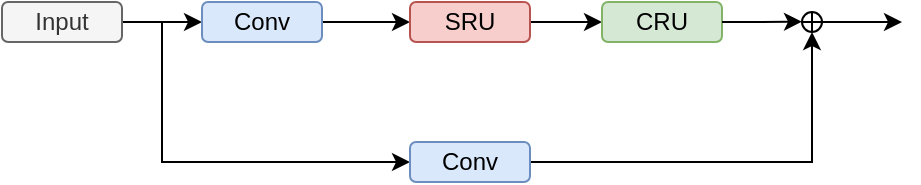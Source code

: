 <mxfile version="24.7.2" type="github">
  <diagram name="第 1 页" id="5_Gx9GKiF-Zx7o1Fp436">
    <mxGraphModel dx="633" dy="354" grid="1" gridSize="10" guides="1" tooltips="1" connect="1" arrows="1" fold="1" page="1" pageScale="1" pageWidth="827" pageHeight="1169" math="0" shadow="0">
      <root>
        <mxCell id="0" />
        <mxCell id="1" parent="0" />
        <mxCell id="-fJ5655pt9NP4fWhVvoE-14" value="" style="edgeStyle=orthogonalEdgeStyle;rounded=0;orthogonalLoop=1;jettySize=auto;html=1;" edge="1" parent="1" source="-fJ5655pt9NP4fWhVvoE-1" target="-fJ5655pt9NP4fWhVvoE-13">
          <mxGeometry relative="1" as="geometry" />
        </mxCell>
        <mxCell id="-fJ5655pt9NP4fWhVvoE-20" value="" style="edgeStyle=orthogonalEdgeStyle;rounded=0;orthogonalLoop=1;jettySize=auto;html=1;" edge="1" parent="1" source="-fJ5655pt9NP4fWhVvoE-1" target="-fJ5655pt9NP4fWhVvoE-19">
          <mxGeometry relative="1" as="geometry">
            <Array as="points">
              <mxPoint x="260" y="110" />
              <mxPoint x="260" y="180" />
            </Array>
          </mxGeometry>
        </mxCell>
        <mxCell id="-fJ5655pt9NP4fWhVvoE-1" value="Input" style="rounded=1;whiteSpace=wrap;html=1;fillColor=#f5f5f5;fontColor=#333333;strokeColor=#666666;" vertex="1" parent="1">
          <mxGeometry x="180" y="100" width="60" height="20" as="geometry" />
        </mxCell>
        <mxCell id="-fJ5655pt9NP4fWhVvoE-16" value="" style="edgeStyle=orthogonalEdgeStyle;rounded=0;orthogonalLoop=1;jettySize=auto;html=1;" edge="1" parent="1" source="-fJ5655pt9NP4fWhVvoE-13" target="-fJ5655pt9NP4fWhVvoE-15">
          <mxGeometry relative="1" as="geometry" />
        </mxCell>
        <mxCell id="-fJ5655pt9NP4fWhVvoE-13" value="Conv" style="rounded=1;whiteSpace=wrap;html=1;fillColor=#dae8fc;strokeColor=#6c8ebf;" vertex="1" parent="1">
          <mxGeometry x="280" y="100" width="60" height="20" as="geometry" />
        </mxCell>
        <mxCell id="-fJ5655pt9NP4fWhVvoE-18" value="" style="edgeStyle=orthogonalEdgeStyle;rounded=0;orthogonalLoop=1;jettySize=auto;html=1;" edge="1" parent="1" source="-fJ5655pt9NP4fWhVvoE-15" target="-fJ5655pt9NP4fWhVvoE-17">
          <mxGeometry relative="1" as="geometry" />
        </mxCell>
        <mxCell id="-fJ5655pt9NP4fWhVvoE-15" value="SRU" style="rounded=1;whiteSpace=wrap;html=1;fillColor=#f8cecc;strokeColor=#b85450;" vertex="1" parent="1">
          <mxGeometry x="384" y="100" width="60" height="20" as="geometry" />
        </mxCell>
        <mxCell id="-fJ5655pt9NP4fWhVvoE-17" value="CRU" style="rounded=1;whiteSpace=wrap;html=1;fillColor=#d5e8d4;strokeColor=#82b366;" vertex="1" parent="1">
          <mxGeometry x="480" y="100" width="60" height="20" as="geometry" />
        </mxCell>
        <mxCell id="-fJ5655pt9NP4fWhVvoE-22" value="" style="edgeStyle=orthogonalEdgeStyle;rounded=0;orthogonalLoop=1;jettySize=auto;html=1;entryX=0.5;entryY=1;entryDx=0;entryDy=0;" edge="1" parent="1" source="-fJ5655pt9NP4fWhVvoE-19" target="-fJ5655pt9NP4fWhVvoE-23">
          <mxGeometry relative="1" as="geometry">
            <mxPoint x="510" y="180" as="targetPoint" />
          </mxGeometry>
        </mxCell>
        <mxCell id="-fJ5655pt9NP4fWhVvoE-19" value="Conv" style="rounded=1;whiteSpace=wrap;html=1;fillColor=#dae8fc;strokeColor=#6c8ebf;" vertex="1" parent="1">
          <mxGeometry x="384" y="170" width="60" height="20" as="geometry" />
        </mxCell>
        <mxCell id="-fJ5655pt9NP4fWhVvoE-23" value="" style="shape=orEllipse;perimeter=ellipsePerimeter;whiteSpace=wrap;html=1;backgroundOutline=1;" vertex="1" parent="1">
          <mxGeometry x="580" y="105" width="10" height="10" as="geometry" />
        </mxCell>
        <mxCell id="-fJ5655pt9NP4fWhVvoE-26" value="" style="edgeStyle=orthogonalEdgeStyle;rounded=0;orthogonalLoop=1;jettySize=auto;html=1;exitX=1;exitY=0.5;exitDx=0;exitDy=0;" edge="1" parent="1" source="-fJ5655pt9NP4fWhVvoE-17">
          <mxGeometry relative="1" as="geometry">
            <mxPoint x="550" y="110" as="sourcePoint" />
            <mxPoint x="580" y="109.83" as="targetPoint" />
          </mxGeometry>
        </mxCell>
        <mxCell id="-fJ5655pt9NP4fWhVvoE-27" value="" style="edgeStyle=orthogonalEdgeStyle;rounded=0;orthogonalLoop=1;jettySize=auto;html=1;exitX=1;exitY=0.5;exitDx=0;exitDy=0;" edge="1" parent="1">
          <mxGeometry relative="1" as="geometry">
            <mxPoint x="590" y="110" as="sourcePoint" />
            <mxPoint x="630" y="110" as="targetPoint" />
            <Array as="points">
              <mxPoint x="611" y="110.26" />
            </Array>
          </mxGeometry>
        </mxCell>
      </root>
    </mxGraphModel>
  </diagram>
</mxfile>
